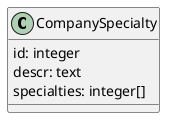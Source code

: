 @startuml
class CompanySpecialty {
    id: integer
'    общее описание специализации компании
    descr: text
'    квалификационный профиль из класса specialty
    specialties: integer[]
}
@enduml